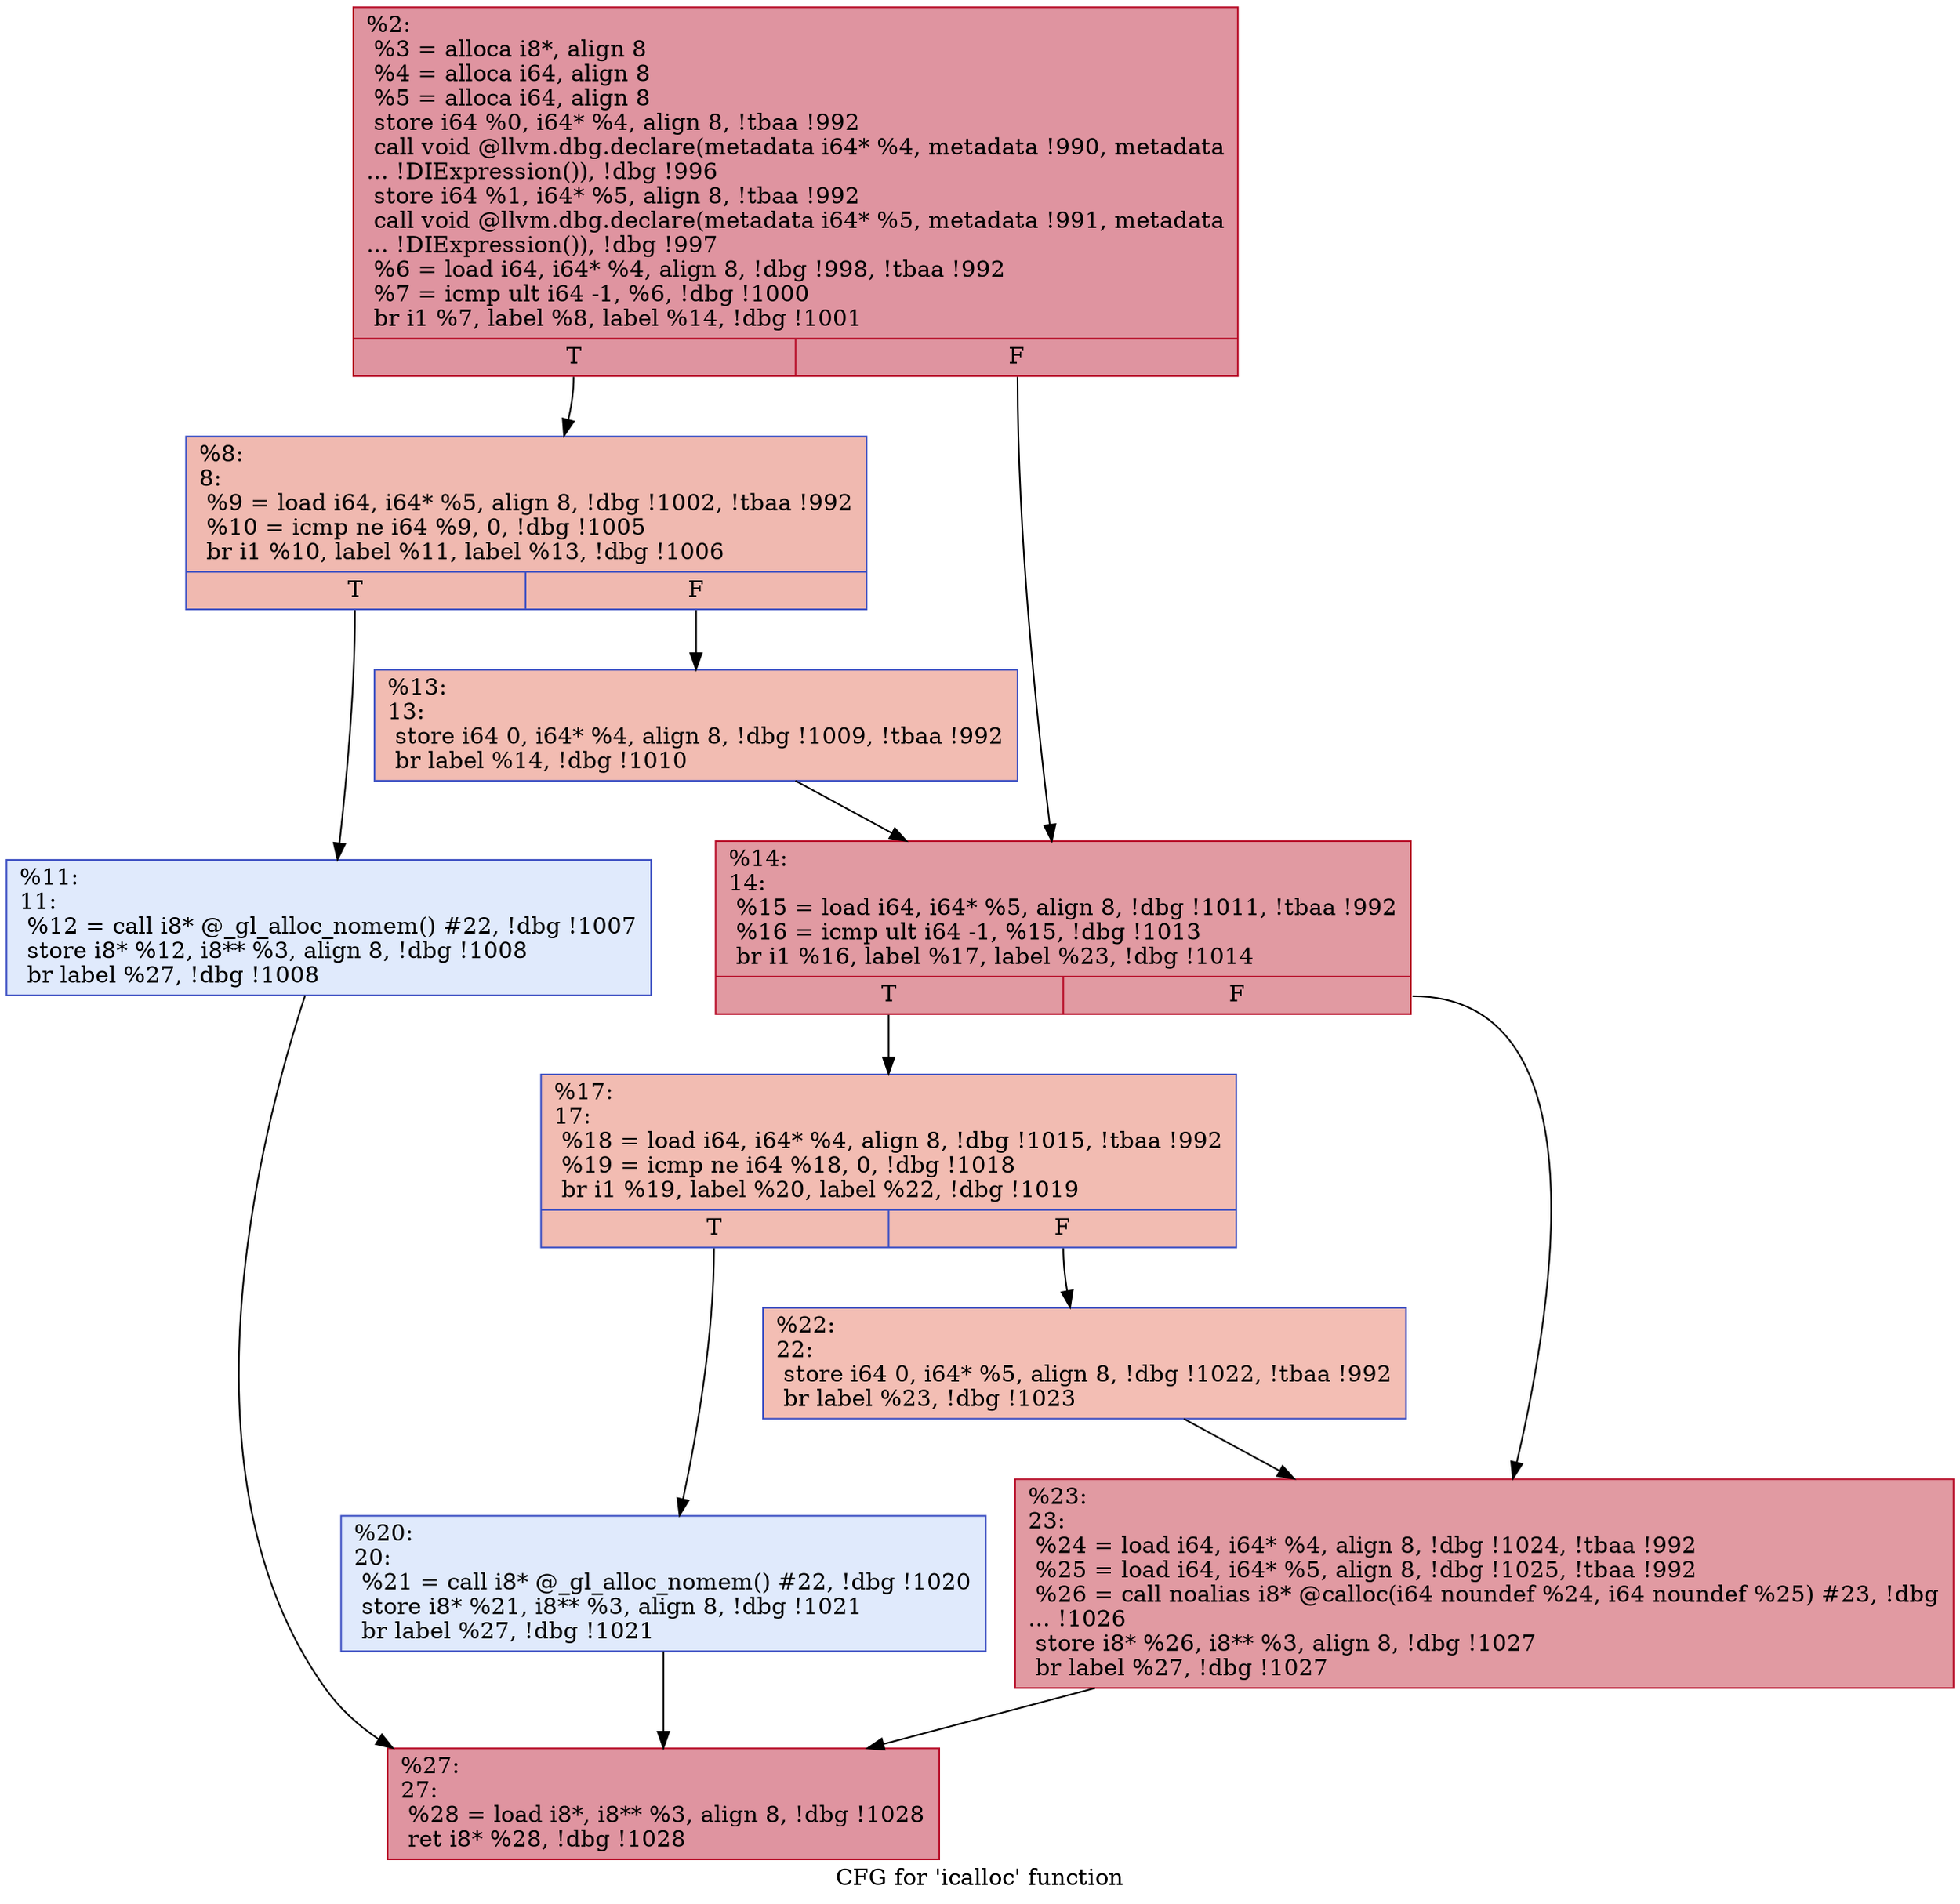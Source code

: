 digraph "CFG for 'icalloc' function" {
	label="CFG for 'icalloc' function";

	Node0xbb9d90 [shape=record,color="#b70d28ff", style=filled, fillcolor="#b70d2870",label="{%2:\l  %3 = alloca i8*, align 8\l  %4 = alloca i64, align 8\l  %5 = alloca i64, align 8\l  store i64 %0, i64* %4, align 8, !tbaa !992\l  call void @llvm.dbg.declare(metadata i64* %4, metadata !990, metadata\l... !DIExpression()), !dbg !996\l  store i64 %1, i64* %5, align 8, !tbaa !992\l  call void @llvm.dbg.declare(metadata i64* %5, metadata !991, metadata\l... !DIExpression()), !dbg !997\l  %6 = load i64, i64* %4, align 8, !dbg !998, !tbaa !992\l  %7 = icmp ult i64 -1, %6, !dbg !1000\l  br i1 %7, label %8, label %14, !dbg !1001\l|{<s0>T|<s1>F}}"];
	Node0xbb9d90:s0 -> Node0xbb9e40;
	Node0xbb9d90:s1 -> Node0xbb9f30;
	Node0xbb9e40 [shape=record,color="#3d50c3ff", style=filled, fillcolor="#de614d70",label="{%8:\l8:                                                \l  %9 = load i64, i64* %5, align 8, !dbg !1002, !tbaa !992\l  %10 = icmp ne i64 %9, 0, !dbg !1005\l  br i1 %10, label %11, label %13, !dbg !1006\l|{<s0>T|<s1>F}}"];
	Node0xbb9e40:s0 -> Node0xbb9e90;
	Node0xbb9e40:s1 -> Node0xbb9ee0;
	Node0xbb9e90 [shape=record,color="#3d50c3ff", style=filled, fillcolor="#b9d0f970",label="{%11:\l11:                                               \l  %12 = call i8* @_gl_alloc_nomem() #22, !dbg !1007\l  store i8* %12, i8** %3, align 8, !dbg !1008\l  br label %27, !dbg !1008\l}"];
	Node0xbb9e90 -> Node0xbba0c0;
	Node0xbb9ee0 [shape=record,color="#3d50c3ff", style=filled, fillcolor="#e1675170",label="{%13:\l13:                                               \l  store i64 0, i64* %4, align 8, !dbg !1009, !tbaa !992\l  br label %14, !dbg !1010\l}"];
	Node0xbb9ee0 -> Node0xbb9f30;
	Node0xbb9f30 [shape=record,color="#b70d28ff", style=filled, fillcolor="#bb1b2c70",label="{%14:\l14:                                               \l  %15 = load i64, i64* %5, align 8, !dbg !1011, !tbaa !992\l  %16 = icmp ult i64 -1, %15, !dbg !1013\l  br i1 %16, label %17, label %23, !dbg !1014\l|{<s0>T|<s1>F}}"];
	Node0xbb9f30:s0 -> Node0xbb9f80;
	Node0xbb9f30:s1 -> Node0xbba070;
	Node0xbb9f80 [shape=record,color="#3d50c3ff", style=filled, fillcolor="#e1675170",label="{%17:\l17:                                               \l  %18 = load i64, i64* %4, align 8, !dbg !1015, !tbaa !992\l  %19 = icmp ne i64 %18, 0, !dbg !1018\l  br i1 %19, label %20, label %22, !dbg !1019\l|{<s0>T|<s1>F}}"];
	Node0xbb9f80:s0 -> Node0xbb9fd0;
	Node0xbb9f80:s1 -> Node0xbba020;
	Node0xbb9fd0 [shape=record,color="#3d50c3ff", style=filled, fillcolor="#b9d0f970",label="{%20:\l20:                                               \l  %21 = call i8* @_gl_alloc_nomem() #22, !dbg !1020\l  store i8* %21, i8** %3, align 8, !dbg !1021\l  br label %27, !dbg !1021\l}"];
	Node0xbb9fd0 -> Node0xbba0c0;
	Node0xbba020 [shape=record,color="#3d50c3ff", style=filled, fillcolor="#e36c5570",label="{%22:\l22:                                               \l  store i64 0, i64* %5, align 8, !dbg !1022, !tbaa !992\l  br label %23, !dbg !1023\l}"];
	Node0xbba020 -> Node0xbba070;
	Node0xbba070 [shape=record,color="#b70d28ff", style=filled, fillcolor="#bb1b2c70",label="{%23:\l23:                                               \l  %24 = load i64, i64* %4, align 8, !dbg !1024, !tbaa !992\l  %25 = load i64, i64* %5, align 8, !dbg !1025, !tbaa !992\l  %26 = call noalias i8* @calloc(i64 noundef %24, i64 noundef %25) #23, !dbg\l... !1026\l  store i8* %26, i8** %3, align 8, !dbg !1027\l  br label %27, !dbg !1027\l}"];
	Node0xbba070 -> Node0xbba0c0;
	Node0xbba0c0 [shape=record,color="#b70d28ff", style=filled, fillcolor="#b70d2870",label="{%27:\l27:                                               \l  %28 = load i8*, i8** %3, align 8, !dbg !1028\l  ret i8* %28, !dbg !1028\l}"];
}
